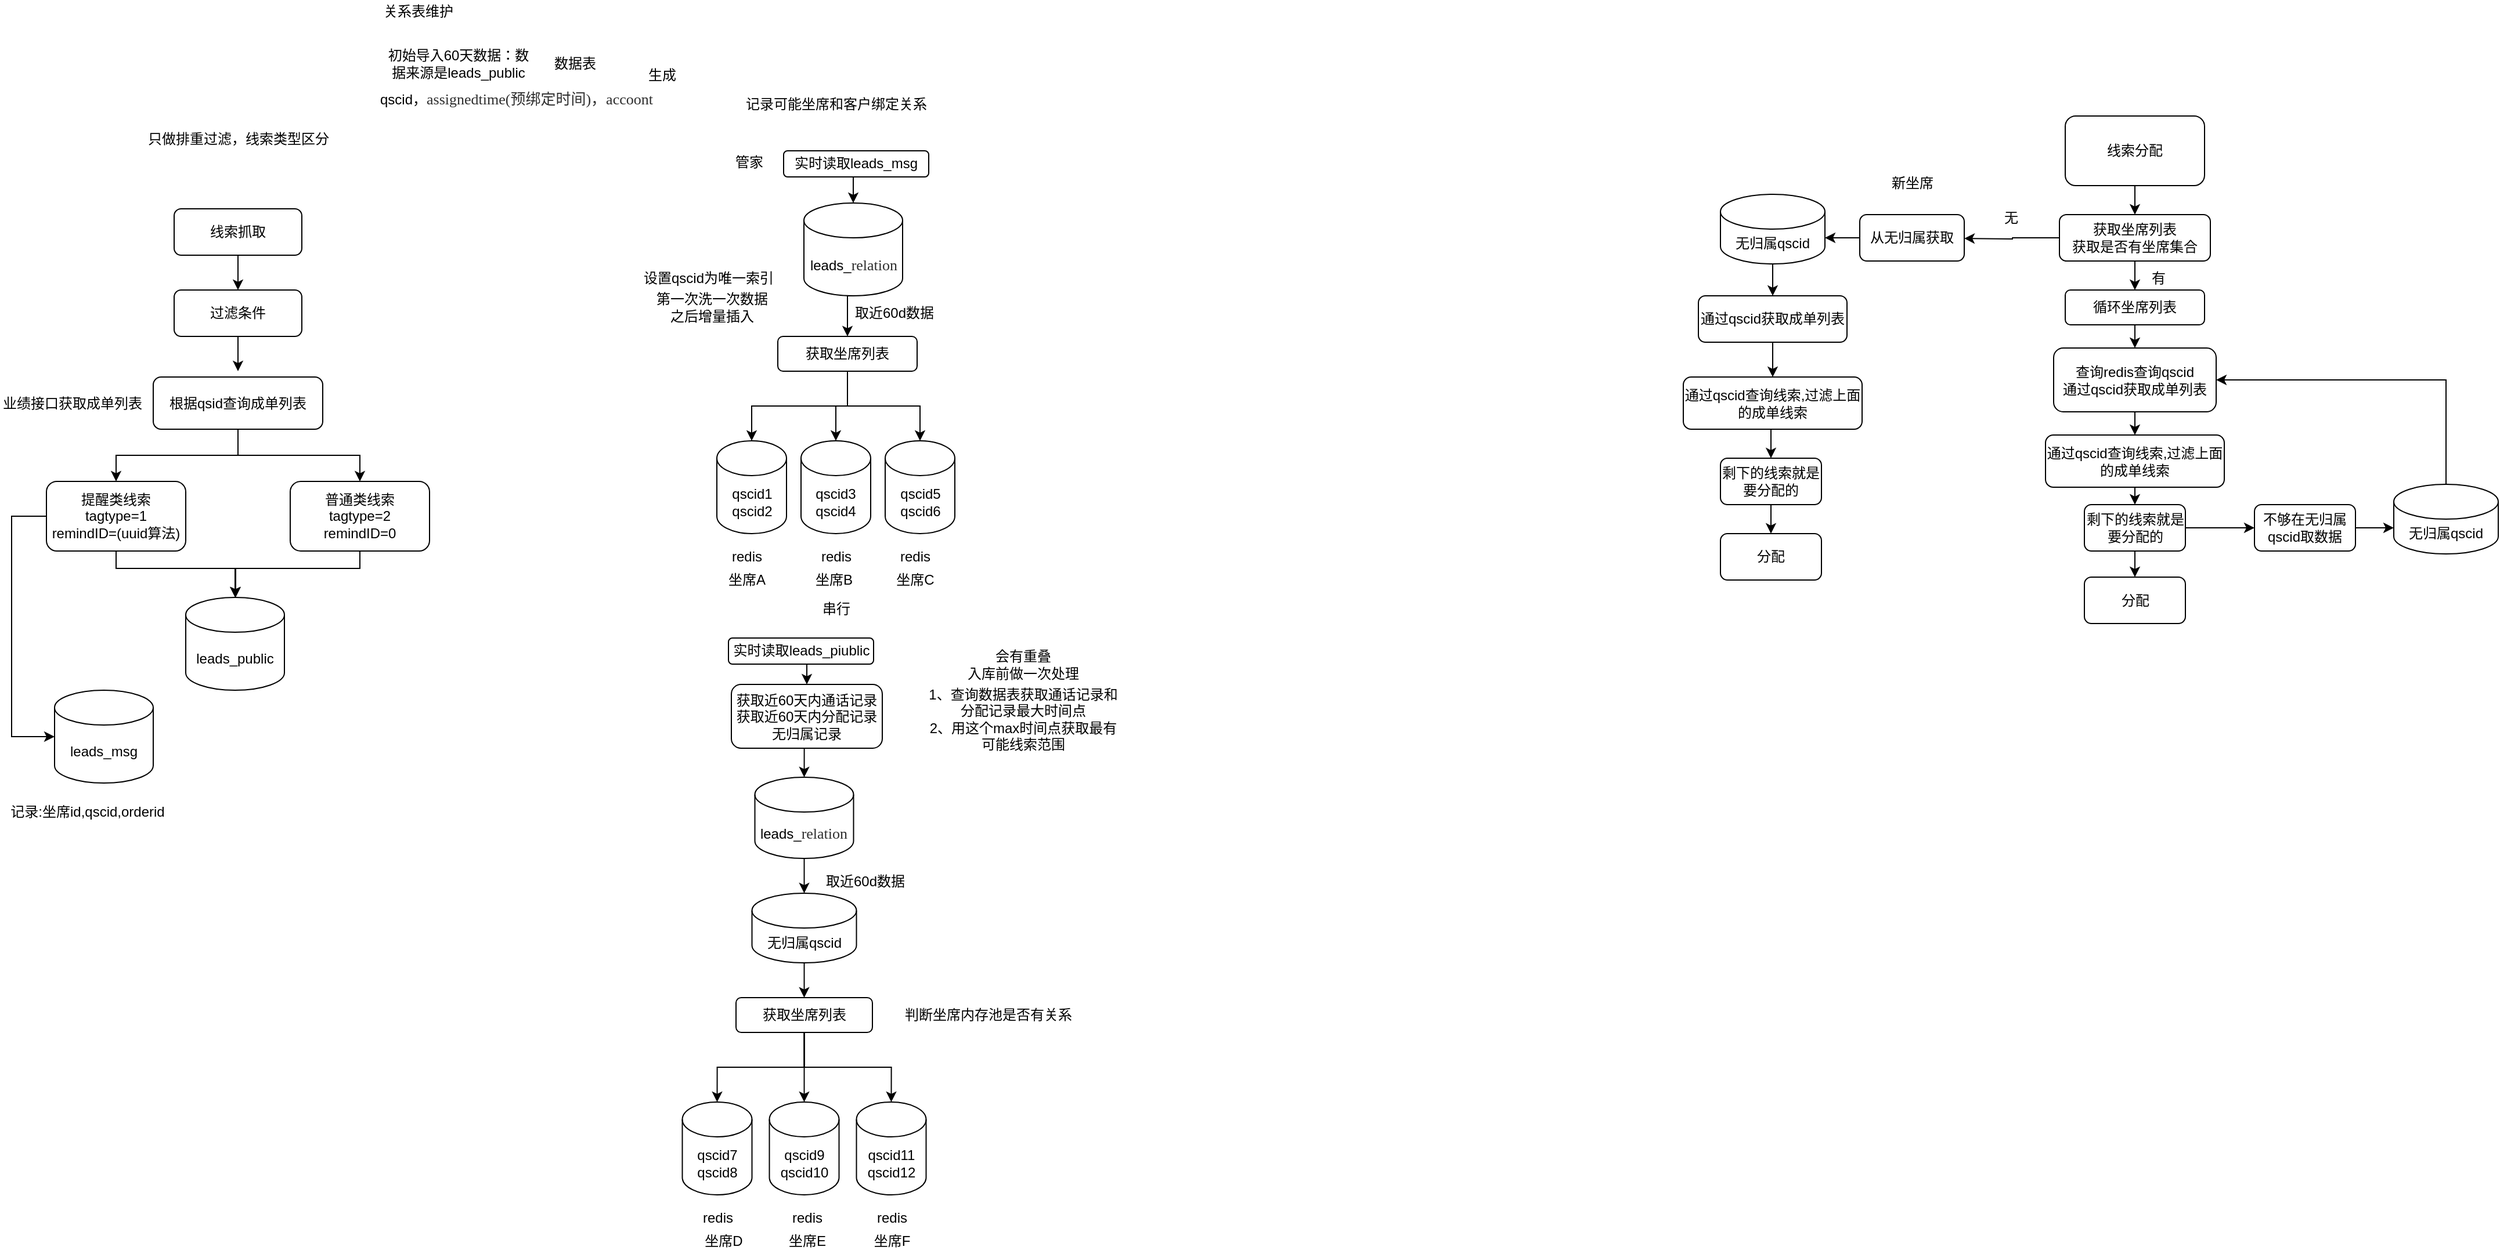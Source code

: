 <mxfile version="14.1.8" type="github">
  <diagram id="mOKPnjC2bgA8M7GKpCo7" name="Page-1">
    <mxGraphModel dx="8626" dy="564" grid="1" gridSize="10" guides="1" tooltips="1" connect="1" arrows="1" fold="1" page="1" pageScale="1" pageWidth="1920" pageHeight="1200" math="0" shadow="0">
      <root>
        <mxCell id="0" />
        <mxCell id="1" parent="0" />
        <mxCell id="A6d9JLvdJddHrv5XPmhk-3" style="edgeStyle=orthogonalEdgeStyle;rounded=0;orthogonalLoop=1;jettySize=auto;html=1;exitX=0.5;exitY=1;exitDx=0;exitDy=0;" edge="1" parent="1" source="A6d9JLvdJddHrv5XPmhk-1" target="A6d9JLvdJddHrv5XPmhk-2">
          <mxGeometry relative="1" as="geometry" />
        </mxCell>
        <mxCell id="A6d9JLvdJddHrv5XPmhk-1" value="线索抓取" style="rounded=1;whiteSpace=wrap;html=1;" vertex="1" parent="1">
          <mxGeometry x="-5830" y="180" width="110" height="40" as="geometry" />
        </mxCell>
        <mxCell id="A6d9JLvdJddHrv5XPmhk-5" style="edgeStyle=orthogonalEdgeStyle;rounded=0;orthogonalLoop=1;jettySize=auto;html=1;exitX=0.5;exitY=1;exitDx=0;exitDy=0;entryX=0.5;entryY=0;entryDx=0;entryDy=0;" edge="1" parent="1" source="A6d9JLvdJddHrv5XPmhk-2">
          <mxGeometry relative="1" as="geometry">
            <mxPoint x="-5775" y="320" as="targetPoint" />
          </mxGeometry>
        </mxCell>
        <mxCell id="A6d9JLvdJddHrv5XPmhk-2" value="过滤条件" style="rounded=1;whiteSpace=wrap;html=1;" vertex="1" parent="1">
          <mxGeometry x="-5830" y="250" width="110" height="40" as="geometry" />
        </mxCell>
        <mxCell id="A6d9JLvdJddHrv5XPmhk-7" value="qscid，&lt;span style=&quot;color: rgb(46 , 46 , 46) ; font-family: &amp;#34;hei&amp;#34; ; font-size: 13px&quot;&gt;assignedtime(预绑定时间)，accoont&lt;/span&gt;" style="text;html=1;strokeColor=none;fillColor=none;align=center;verticalAlign=middle;whiteSpace=wrap;rounded=0;" vertex="1" parent="1">
          <mxGeometry x="-5660" y="80" width="250" height="10" as="geometry" />
        </mxCell>
        <mxCell id="A6d9JLvdJddHrv5XPmhk-10" value="初始导入60天数据：数据来源是leads_public" style="text;html=1;strokeColor=none;fillColor=none;align=center;verticalAlign=middle;whiteSpace=wrap;rounded=0;" vertex="1" parent="1">
          <mxGeometry x="-5650" y="50" width="130" height="10" as="geometry" />
        </mxCell>
        <mxCell id="A6d9JLvdJddHrv5XPmhk-28" value="leads_public" style="shape=cylinder3;whiteSpace=wrap;html=1;boundedLbl=1;backgroundOutline=1;size=15;" vertex="1" parent="1">
          <mxGeometry x="-5820" y="515" width="85" height="80" as="geometry" />
        </mxCell>
        <mxCell id="A6d9JLvdJddHrv5XPmhk-40" value="数据表" style="text;html=1;align=center;verticalAlign=middle;resizable=0;points=[];autosize=1;" vertex="1" parent="1">
          <mxGeometry x="-5510" y="45" width="50" height="20" as="geometry" />
        </mxCell>
        <mxCell id="A6d9JLvdJddHrv5XPmhk-50" style="edgeStyle=orthogonalEdgeStyle;rounded=0;orthogonalLoop=1;jettySize=auto;html=1;exitX=0.5;exitY=1;exitDx=0;exitDy=0;entryX=0.5;entryY=0;entryDx=0;entryDy=0;" edge="1" parent="1" source="A6d9JLvdJddHrv5XPmhk-52" target="A6d9JLvdJddHrv5XPmhk-56">
          <mxGeometry relative="1" as="geometry" />
        </mxCell>
        <mxCell id="A6d9JLvdJddHrv5XPmhk-51" style="edgeStyle=orthogonalEdgeStyle;rounded=0;orthogonalLoop=1;jettySize=auto;html=1;exitX=0.5;exitY=1;exitDx=0;exitDy=0;entryX=0.5;entryY=0;entryDx=0;entryDy=0;" edge="1" parent="1" source="A6d9JLvdJddHrv5XPmhk-52" target="A6d9JLvdJddHrv5XPmhk-58">
          <mxGeometry relative="1" as="geometry" />
        </mxCell>
        <mxCell id="A6d9JLvdJddHrv5XPmhk-52" value="根据qsid查询成单列表" style="rounded=1;whiteSpace=wrap;html=1;" vertex="1" parent="1">
          <mxGeometry x="-5848" y="325" width="146" height="45" as="geometry" />
        </mxCell>
        <mxCell id="A6d9JLvdJddHrv5XPmhk-64" style="edgeStyle=orthogonalEdgeStyle;rounded=0;orthogonalLoop=1;jettySize=auto;html=1;exitX=0.5;exitY=1;exitDx=0;exitDy=0;entryX=0.5;entryY=0;entryDx=0;entryDy=0;entryPerimeter=0;" edge="1" parent="1" source="A6d9JLvdJddHrv5XPmhk-56" target="A6d9JLvdJddHrv5XPmhk-28">
          <mxGeometry relative="1" as="geometry">
            <Array as="points">
              <mxPoint x="-5880" y="490" />
              <mxPoint x="-5777" y="490" />
            </Array>
          </mxGeometry>
        </mxCell>
        <mxCell id="A6d9JLvdJddHrv5XPmhk-70" style="edgeStyle=orthogonalEdgeStyle;rounded=0;orthogonalLoop=1;jettySize=auto;html=1;exitX=0;exitY=0.5;exitDx=0;exitDy=0;entryX=0;entryY=0.5;entryDx=0;entryDy=0;entryPerimeter=0;" edge="1" parent="1" source="A6d9JLvdJddHrv5XPmhk-56" target="A6d9JLvdJddHrv5XPmhk-67">
          <mxGeometry relative="1" as="geometry">
            <Array as="points">
              <mxPoint x="-5970" y="445" />
              <mxPoint x="-5970" y="635" />
            </Array>
          </mxGeometry>
        </mxCell>
        <mxCell id="A6d9JLvdJddHrv5XPmhk-56" value="提醒类线索&lt;br&gt;tagtype=1&lt;br&gt;&lt;span style=&quot;text-align: left&quot;&gt;remindID=(uuid算法)&lt;/span&gt;" style="rounded=1;whiteSpace=wrap;html=1;" vertex="1" parent="1">
          <mxGeometry x="-5940" y="415" width="120" height="60" as="geometry" />
        </mxCell>
        <mxCell id="A6d9JLvdJddHrv5XPmhk-63" style="edgeStyle=orthogonalEdgeStyle;rounded=0;orthogonalLoop=1;jettySize=auto;html=1;exitX=0.5;exitY=1;exitDx=0;exitDy=0;" edge="1" parent="1" source="A6d9JLvdJddHrv5XPmhk-58" target="A6d9JLvdJddHrv5XPmhk-28">
          <mxGeometry relative="1" as="geometry">
            <Array as="points">
              <mxPoint x="-5670" y="490" />
              <mxPoint x="-5777" y="490" />
            </Array>
          </mxGeometry>
        </mxCell>
        <mxCell id="A6d9JLvdJddHrv5XPmhk-58" value="普通类线索&lt;br&gt;tagtype=2&lt;br&gt;&lt;span style=&quot;text-align: left&quot;&gt;remindID=0&lt;/span&gt;" style="rounded=1;whiteSpace=wrap;html=1;" vertex="1" parent="1">
          <mxGeometry x="-5730" y="415" width="120" height="60" as="geometry" />
        </mxCell>
        <mxCell id="A6d9JLvdJddHrv5XPmhk-62" value="业绩接口获取成单列表" style="text;html=1;strokeColor=none;fillColor=none;align=center;verticalAlign=middle;whiteSpace=wrap;rounded=0;" vertex="1" parent="1">
          <mxGeometry x="-5980" y="337.5" width="125" height="20" as="geometry" />
        </mxCell>
        <mxCell id="A6d9JLvdJddHrv5XPmhk-67" value="leads_msg" style="shape=cylinder3;whiteSpace=wrap;html=1;boundedLbl=1;backgroundOutline=1;size=15;" vertex="1" parent="1">
          <mxGeometry x="-5933" y="595" width="85" height="80" as="geometry" />
        </mxCell>
        <mxCell id="A6d9JLvdJddHrv5XPmhk-76" value="生成" style="text;html=1;align=center;verticalAlign=middle;resizable=0;points=[];autosize=1;" vertex="1" parent="1">
          <mxGeometry x="-5430" y="55" width="40" height="20" as="geometry" />
        </mxCell>
        <mxCell id="A6d9JLvdJddHrv5XPmhk-138" value="只做排重过滤，线索类型区分" style="text;html=1;align=center;verticalAlign=middle;resizable=0;points=[];autosize=1;" vertex="1" parent="1">
          <mxGeometry x="-5860" y="110" width="170" height="20" as="geometry" />
        </mxCell>
        <mxCell id="A6d9JLvdJddHrv5XPmhk-139" value="关系表维护" style="text;html=1;align=center;verticalAlign=middle;resizable=0;points=[];autosize=1;" vertex="1" parent="1">
          <mxGeometry x="-5660" width="80" height="20" as="geometry" />
        </mxCell>
        <mxCell id="A6d9JLvdJddHrv5XPmhk-151" style="edgeStyle=orthogonalEdgeStyle;rounded=0;orthogonalLoop=1;jettySize=auto;html=1;exitX=0.5;exitY=1;exitDx=0;exitDy=0;entryX=0.5;entryY=0;entryDx=0;entryDy=0;entryPerimeter=0;" edge="1" parent="1" source="A6d9JLvdJddHrv5XPmhk-140" target="A6d9JLvdJddHrv5XPmhk-150">
          <mxGeometry relative="1" as="geometry" />
        </mxCell>
        <mxCell id="A6d9JLvdJddHrv5XPmhk-140" value="实时读取&lt;span&gt;leads_msg&lt;/span&gt;" style="rounded=1;whiteSpace=wrap;html=1;" vertex="1" parent="1">
          <mxGeometry x="-5305" y="130" width="125" height="22.5" as="geometry" />
        </mxCell>
        <mxCell id="A6d9JLvdJddHrv5XPmhk-141" value="记录可能坐席和客户绑定关系" style="text;html=1;align=center;verticalAlign=middle;resizable=0;points=[];autosize=1;" vertex="1" parent="1">
          <mxGeometry x="-5345" y="80" width="170" height="20" as="geometry" />
        </mxCell>
        <mxCell id="A6d9JLvdJddHrv5XPmhk-157" style="edgeStyle=orthogonalEdgeStyle;rounded=0;orthogonalLoop=1;jettySize=auto;html=1;exitX=0.5;exitY=1;exitDx=0;exitDy=0;entryX=0.5;entryY=0;entryDx=0;entryDy=0;" edge="1" parent="1" source="A6d9JLvdJddHrv5XPmhk-146" target="A6d9JLvdJddHrv5XPmhk-154">
          <mxGeometry relative="1" as="geometry" />
        </mxCell>
        <mxCell id="A6d9JLvdJddHrv5XPmhk-146" value="实时读取&lt;span&gt;leads_piublic&lt;/span&gt;" style="rounded=1;whiteSpace=wrap;html=1;" vertex="1" parent="1">
          <mxGeometry x="-5352.5" y="550" width="125" height="22.5" as="geometry" />
        </mxCell>
        <mxCell id="A6d9JLvdJddHrv5XPmhk-147" value="管家" style="text;html=1;align=center;verticalAlign=middle;resizable=0;points=[];autosize=1;" vertex="1" parent="1">
          <mxGeometry x="-5355" y="130" width="40" height="20" as="geometry" />
        </mxCell>
        <mxCell id="A6d9JLvdJddHrv5XPmhk-148" value="记录:坐席id,qscid,orderid" style="text;html=1;align=center;verticalAlign=middle;resizable=0;points=[];autosize=1;" vertex="1" parent="1">
          <mxGeometry x="-5980" y="690" width="150" height="20" as="geometry" />
        </mxCell>
        <mxCell id="A6d9JLvdJddHrv5XPmhk-165" style="edgeStyle=orthogonalEdgeStyle;rounded=0;orthogonalLoop=1;jettySize=auto;html=1;exitX=0.5;exitY=1;exitDx=0;exitDy=0;exitPerimeter=0;entryX=0.5;entryY=0;entryDx=0;entryDy=0;" edge="1" parent="1" source="A6d9JLvdJddHrv5XPmhk-150" target="A6d9JLvdJddHrv5XPmhk-164">
          <mxGeometry relative="1" as="geometry" />
        </mxCell>
        <mxCell id="A6d9JLvdJddHrv5XPmhk-150" value="leads_&lt;span style=&quot;color: rgb(46 , 46 , 46) ; font-family: &amp;#34;hei&amp;#34; ; font-size: 13px&quot;&gt;relation&lt;/span&gt;" style="shape=cylinder3;whiteSpace=wrap;html=1;boundedLbl=1;backgroundOutline=1;size=15;" vertex="1" parent="1">
          <mxGeometry x="-5287.5" y="175" width="85" height="80" as="geometry" />
        </mxCell>
        <mxCell id="A6d9JLvdJddHrv5XPmhk-152" value="设置&lt;span&gt;qscid为唯一索引&lt;br&gt;&lt;/span&gt;" style="text;html=1;align=center;verticalAlign=middle;resizable=0;points=[];autosize=1;" vertex="1" parent="1">
          <mxGeometry x="-5435" y="230" width="130" height="20" as="geometry" />
        </mxCell>
        <mxCell id="A6d9JLvdJddHrv5XPmhk-159" style="edgeStyle=orthogonalEdgeStyle;rounded=0;orthogonalLoop=1;jettySize=auto;html=1;exitX=0.5;exitY=1;exitDx=0;exitDy=0;entryX=0.5;entryY=0;entryDx=0;entryDy=0;entryPerimeter=0;" edge="1" parent="1" source="A6d9JLvdJddHrv5XPmhk-154" target="A6d9JLvdJddHrv5XPmhk-158">
          <mxGeometry relative="1" as="geometry" />
        </mxCell>
        <mxCell id="A6d9JLvdJddHrv5XPmhk-154" value="获取近60天内通话记录&lt;br&gt;获取近60天内分配记录&lt;br&gt;无归属记录" style="rounded=1;whiteSpace=wrap;html=1;" vertex="1" parent="1">
          <mxGeometry x="-5350" y="590" width="130" height="55" as="geometry" />
        </mxCell>
        <mxCell id="A6d9JLvdJddHrv5XPmhk-232" style="edgeStyle=orthogonalEdgeStyle;rounded=0;orthogonalLoop=1;jettySize=auto;html=1;exitX=0.5;exitY=1;exitDx=0;exitDy=0;exitPerimeter=0;entryX=0.5;entryY=0;entryDx=0;entryDy=0;entryPerimeter=0;" edge="1" parent="1" source="A6d9JLvdJddHrv5XPmhk-158" target="A6d9JLvdJddHrv5XPmhk-231">
          <mxGeometry relative="1" as="geometry" />
        </mxCell>
        <mxCell id="A6d9JLvdJddHrv5XPmhk-158" value="leads_&lt;span style=&quot;color: rgb(46 , 46 , 46) ; font-family: &amp;#34;hei&amp;#34; ; font-size: 13px&quot;&gt;relation&lt;/span&gt;" style="shape=cylinder3;whiteSpace=wrap;html=1;boundedLbl=1;backgroundOutline=1;size=15;" vertex="1" parent="1">
          <mxGeometry x="-5329.75" y="670" width="85" height="70" as="geometry" />
        </mxCell>
        <mxCell id="A6d9JLvdJddHrv5XPmhk-160" value="第一次洗一次数据&lt;br&gt;之后增量插入" style="text;html=1;align=center;verticalAlign=middle;resizable=0;points=[];autosize=1;" vertex="1" parent="1">
          <mxGeometry x="-5422.5" y="250" width="110" height="30" as="geometry" />
        </mxCell>
        <mxCell id="A6d9JLvdJddHrv5XPmhk-198" style="edgeStyle=orthogonalEdgeStyle;rounded=0;orthogonalLoop=1;jettySize=auto;html=1;exitX=0.5;exitY=1;exitDx=0;exitDy=0;entryX=0.5;entryY=0;entryDx=0;entryDy=0;" edge="1" parent="1" source="A6d9JLvdJddHrv5XPmhk-161" target="A6d9JLvdJddHrv5XPmhk-162">
          <mxGeometry relative="1" as="geometry" />
        </mxCell>
        <mxCell id="A6d9JLvdJddHrv5XPmhk-161" value="线索分配" style="rounded=1;whiteSpace=wrap;html=1;" vertex="1" parent="1">
          <mxGeometry x="-4201" y="100" width="120" height="60" as="geometry" />
        </mxCell>
        <mxCell id="A6d9JLvdJddHrv5XPmhk-206" style="edgeStyle=orthogonalEdgeStyle;rounded=0;orthogonalLoop=1;jettySize=auto;html=1;exitX=0.5;exitY=1;exitDx=0;exitDy=0;entryX=0.5;entryY=0;entryDx=0;entryDy=0;" edge="1" parent="1" source="A6d9JLvdJddHrv5XPmhk-162" target="A6d9JLvdJddHrv5XPmhk-204">
          <mxGeometry relative="1" as="geometry" />
        </mxCell>
        <mxCell id="A6d9JLvdJddHrv5XPmhk-256" style="edgeStyle=orthogonalEdgeStyle;rounded=0;orthogonalLoop=1;jettySize=auto;html=1;exitX=0;exitY=0.5;exitDx=0;exitDy=0;" edge="1" parent="1" source="A6d9JLvdJddHrv5XPmhk-162">
          <mxGeometry relative="1" as="geometry">
            <mxPoint x="-4288" y="205.5" as="targetPoint" />
          </mxGeometry>
        </mxCell>
        <mxCell id="A6d9JLvdJddHrv5XPmhk-162" value="获取坐席列表&lt;br&gt;获取是否有坐席集合" style="rounded=1;whiteSpace=wrap;html=1;" vertex="1" parent="1">
          <mxGeometry x="-4206" y="185" width="130" height="40" as="geometry" />
        </mxCell>
        <mxCell id="A6d9JLvdJddHrv5XPmhk-163" value="qscid1&lt;br&gt;qscid2" style="shape=cylinder3;whiteSpace=wrap;html=1;boundedLbl=1;backgroundOutline=1;size=15;" vertex="1" parent="1">
          <mxGeometry x="-5362.5" y="380" width="60" height="80" as="geometry" />
        </mxCell>
        <mxCell id="A6d9JLvdJddHrv5XPmhk-166" style="edgeStyle=orthogonalEdgeStyle;rounded=0;orthogonalLoop=1;jettySize=auto;html=1;exitX=0.5;exitY=1;exitDx=0;exitDy=0;entryX=0.5;entryY=0;entryDx=0;entryDy=0;entryPerimeter=0;" edge="1" parent="1" source="A6d9JLvdJddHrv5XPmhk-164" target="A6d9JLvdJddHrv5XPmhk-163">
          <mxGeometry relative="1" as="geometry" />
        </mxCell>
        <mxCell id="A6d9JLvdJddHrv5XPmhk-180" style="edgeStyle=orthogonalEdgeStyle;rounded=0;orthogonalLoop=1;jettySize=auto;html=1;exitX=0.5;exitY=1;exitDx=0;exitDy=0;entryX=0.5;entryY=0;entryDx=0;entryDy=0;entryPerimeter=0;" edge="1" parent="1" source="A6d9JLvdJddHrv5XPmhk-164" target="A6d9JLvdJddHrv5XPmhk-179">
          <mxGeometry relative="1" as="geometry" />
        </mxCell>
        <mxCell id="A6d9JLvdJddHrv5XPmhk-181" style="edgeStyle=orthogonalEdgeStyle;rounded=0;orthogonalLoop=1;jettySize=auto;html=1;exitX=0.5;exitY=1;exitDx=0;exitDy=0;entryX=0.5;entryY=0;entryDx=0;entryDy=0;entryPerimeter=0;" edge="1" parent="1" source="A6d9JLvdJddHrv5XPmhk-164" target="A6d9JLvdJddHrv5XPmhk-178">
          <mxGeometry relative="1" as="geometry" />
        </mxCell>
        <mxCell id="A6d9JLvdJddHrv5XPmhk-164" value="获取坐席列表" style="rounded=1;whiteSpace=wrap;html=1;" vertex="1" parent="1">
          <mxGeometry x="-5310" y="290" width="120" height="30" as="geometry" />
        </mxCell>
        <mxCell id="A6d9JLvdJddHrv5XPmhk-171" style="edgeStyle=orthogonalEdgeStyle;rounded=0;orthogonalLoop=1;jettySize=auto;html=1;exitX=0.5;exitY=1;exitDx=0;exitDy=0;entryX=0.5;entryY=0;entryDx=0;entryDy=0;entryPerimeter=0;" edge="1" parent="1" source="A6d9JLvdJddHrv5XPmhk-167" target="A6d9JLvdJddHrv5XPmhk-170">
          <mxGeometry relative="1" as="geometry" />
        </mxCell>
        <mxCell id="A6d9JLvdJddHrv5XPmhk-175" style="edgeStyle=orthogonalEdgeStyle;rounded=0;orthogonalLoop=1;jettySize=auto;html=1;exitX=0.5;exitY=1;exitDx=0;exitDy=0;entryX=0.5;entryY=0;entryDx=0;entryDy=0;entryPerimeter=0;" edge="1" parent="1" source="A6d9JLvdJddHrv5XPmhk-167" target="A6d9JLvdJddHrv5XPmhk-172">
          <mxGeometry relative="1" as="geometry" />
        </mxCell>
        <mxCell id="A6d9JLvdJddHrv5XPmhk-176" style="edgeStyle=orthogonalEdgeStyle;rounded=0;orthogonalLoop=1;jettySize=auto;html=1;exitX=0.5;exitY=1;exitDx=0;exitDy=0;entryX=0.5;entryY=0;entryDx=0;entryDy=0;entryPerimeter=0;" edge="1" parent="1" source="A6d9JLvdJddHrv5XPmhk-167" target="A6d9JLvdJddHrv5XPmhk-174">
          <mxGeometry relative="1" as="geometry" />
        </mxCell>
        <mxCell id="A6d9JLvdJddHrv5XPmhk-167" value="获取坐席列表" style="rounded=1;whiteSpace=wrap;html=1;" vertex="1" parent="1">
          <mxGeometry x="-5346" y="860" width="117.5" height="30" as="geometry" />
        </mxCell>
        <mxCell id="A6d9JLvdJddHrv5XPmhk-170" value="&lt;span&gt;qscid7&lt;/span&gt;&lt;br&gt;&lt;span&gt;qscid8&lt;/span&gt;" style="shape=cylinder3;whiteSpace=wrap;html=1;boundedLbl=1;backgroundOutline=1;size=15;" vertex="1" parent="1">
          <mxGeometry x="-5392.25" y="950" width="60" height="80" as="geometry" />
        </mxCell>
        <mxCell id="A6d9JLvdJddHrv5XPmhk-172" value="&lt;span&gt;qscid9&lt;/span&gt;&lt;br&gt;&lt;span&gt;qscid10&lt;/span&gt;" style="shape=cylinder3;whiteSpace=wrap;html=1;boundedLbl=1;backgroundOutline=1;size=15;" vertex="1" parent="1">
          <mxGeometry x="-5317.25" y="950" width="60" height="80" as="geometry" />
        </mxCell>
        <mxCell id="A6d9JLvdJddHrv5XPmhk-174" value="&lt;span&gt;qscid11&lt;/span&gt;&lt;br&gt;&lt;span&gt;qscid12&lt;/span&gt;" style="shape=cylinder3;whiteSpace=wrap;html=1;boundedLbl=1;backgroundOutline=1;size=15;" vertex="1" parent="1">
          <mxGeometry x="-5242.25" y="950" width="60" height="80" as="geometry" />
        </mxCell>
        <mxCell id="A6d9JLvdJddHrv5XPmhk-178" value="&lt;span&gt;qscid5&lt;/span&gt;&lt;br&gt;&lt;span&gt;qscid6&lt;/span&gt;" style="shape=cylinder3;whiteSpace=wrap;html=1;boundedLbl=1;backgroundOutline=1;size=15;" vertex="1" parent="1">
          <mxGeometry x="-5217.5" y="380" width="60" height="80" as="geometry" />
        </mxCell>
        <mxCell id="A6d9JLvdJddHrv5XPmhk-179" value="&lt;span&gt;qscid3&lt;/span&gt;&lt;br&gt;&lt;span&gt;qscid4&lt;/span&gt;" style="shape=cylinder3;whiteSpace=wrap;html=1;boundedLbl=1;backgroundOutline=1;size=15;" vertex="1" parent="1">
          <mxGeometry x="-5290" y="380" width="60" height="80" as="geometry" />
        </mxCell>
        <mxCell id="A6d9JLvdJddHrv5XPmhk-182" value="redis" style="text;html=1;align=center;verticalAlign=middle;resizable=0;points=[];autosize=1;" vertex="1" parent="1">
          <mxGeometry x="-5357.5" y="470" width="40" height="20" as="geometry" />
        </mxCell>
        <mxCell id="A6d9JLvdJddHrv5XPmhk-183" value="redis" style="text;html=1;align=center;verticalAlign=middle;resizable=0;points=[];autosize=1;" vertex="1" parent="1">
          <mxGeometry x="-5280" y="470" width="40" height="20" as="geometry" />
        </mxCell>
        <mxCell id="A6d9JLvdJddHrv5XPmhk-184" value="redis" style="text;html=1;align=center;verticalAlign=middle;resizable=0;points=[];autosize=1;" vertex="1" parent="1">
          <mxGeometry x="-5212.5" y="470" width="40" height="20" as="geometry" />
        </mxCell>
        <mxCell id="A6d9JLvdJddHrv5XPmhk-186" value="redis" style="text;html=1;align=center;verticalAlign=middle;resizable=0;points=[];autosize=1;" vertex="1" parent="1">
          <mxGeometry x="-5382.25" y="1040" width="40" height="20" as="geometry" />
        </mxCell>
        <mxCell id="A6d9JLvdJddHrv5XPmhk-187" value="redis" style="text;html=1;align=center;verticalAlign=middle;resizable=0;points=[];autosize=1;" vertex="1" parent="1">
          <mxGeometry x="-5304.75" y="1040" width="40" height="20" as="geometry" />
        </mxCell>
        <mxCell id="A6d9JLvdJddHrv5XPmhk-188" value="redis" style="text;html=1;align=center;verticalAlign=middle;resizable=0;points=[];autosize=1;" vertex="1" parent="1">
          <mxGeometry x="-5232.25" y="1040" width="40" height="20" as="geometry" />
        </mxCell>
        <mxCell id="A6d9JLvdJddHrv5XPmhk-189" value="坐席A" style="text;html=1;align=center;verticalAlign=middle;resizable=0;points=[];autosize=1;" vertex="1" parent="1">
          <mxGeometry x="-5362.5" y="490" width="50" height="20" as="geometry" />
        </mxCell>
        <mxCell id="A6d9JLvdJddHrv5XPmhk-190" value="坐席B" style="text;html=1;align=center;verticalAlign=middle;resizable=0;points=[];autosize=1;" vertex="1" parent="1">
          <mxGeometry x="-5287.5" y="490" width="50" height="20" as="geometry" />
        </mxCell>
        <mxCell id="A6d9JLvdJddHrv5XPmhk-191" value="坐席C" style="text;html=1;align=center;verticalAlign=middle;resizable=0;points=[];autosize=1;" vertex="1" parent="1">
          <mxGeometry x="-5217.5" y="490" width="50" height="20" as="geometry" />
        </mxCell>
        <mxCell id="A6d9JLvdJddHrv5XPmhk-192" value="坐席D" style="text;html=1;align=center;verticalAlign=middle;resizable=0;points=[];autosize=1;" vertex="1" parent="1">
          <mxGeometry x="-5382.25" y="1060" width="50" height="20" as="geometry" />
        </mxCell>
        <mxCell id="A6d9JLvdJddHrv5XPmhk-193" value="坐席E" style="text;html=1;align=center;verticalAlign=middle;resizable=0;points=[];autosize=1;" vertex="1" parent="1">
          <mxGeometry x="-5309.75" y="1060" width="50" height="20" as="geometry" />
        </mxCell>
        <mxCell id="A6d9JLvdJddHrv5XPmhk-194" value="坐席F" style="text;html=1;align=center;verticalAlign=middle;resizable=0;points=[];autosize=1;" vertex="1" parent="1">
          <mxGeometry x="-5237.25" y="1060" width="50" height="20" as="geometry" />
        </mxCell>
        <mxCell id="A6d9JLvdJddHrv5XPmhk-195" value="判断坐席内存池是否有关系" style="text;html=1;align=center;verticalAlign=middle;resizable=0;points=[];autosize=1;" vertex="1" parent="1">
          <mxGeometry x="-5209.5" y="865" width="160" height="20" as="geometry" />
        </mxCell>
        <mxCell id="A6d9JLvdJddHrv5XPmhk-196" value="取近60d数据" style="text;html=1;align=center;verticalAlign=middle;resizable=0;points=[];autosize=1;" vertex="1" parent="1">
          <mxGeometry x="-5275" y="750" width="80" height="20" as="geometry" />
        </mxCell>
        <mxCell id="A6d9JLvdJddHrv5XPmhk-197" value="取近60d数据" style="text;html=1;align=center;verticalAlign=middle;resizable=0;points=[];autosize=1;" vertex="1" parent="1">
          <mxGeometry x="-5250" y="260" width="80" height="20" as="geometry" />
        </mxCell>
        <mxCell id="A6d9JLvdJddHrv5XPmhk-226" style="edgeStyle=orthogonalEdgeStyle;rounded=0;orthogonalLoop=1;jettySize=auto;html=1;exitX=0.5;exitY=1;exitDx=0;exitDy=0;entryX=0.5;entryY=0;entryDx=0;entryDy=0;" edge="1" parent="1" source="A6d9JLvdJddHrv5XPmhk-204" target="A6d9JLvdJddHrv5XPmhk-224">
          <mxGeometry relative="1" as="geometry" />
        </mxCell>
        <mxCell id="A6d9JLvdJddHrv5XPmhk-204" value="循环坐席列表" style="rounded=1;whiteSpace=wrap;html=1;" vertex="1" parent="1">
          <mxGeometry x="-4201" y="250" width="120" height="30" as="geometry" />
        </mxCell>
        <mxCell id="A6d9JLvdJddHrv5XPmhk-207" value="有" style="text;html=1;align=center;verticalAlign=middle;resizable=0;points=[];autosize=1;" vertex="1" parent="1">
          <mxGeometry x="-4136" y="230" width="30" height="20" as="geometry" />
        </mxCell>
        <mxCell id="A6d9JLvdJddHrv5XPmhk-218" value="会有重叠&lt;br&gt;入库前做一次处理" style="text;html=1;align=center;verticalAlign=middle;resizable=0;points=[];autosize=1;" vertex="1" parent="1">
          <mxGeometry x="-5154.5" y="557.5" width="110" height="30" as="geometry" />
        </mxCell>
        <mxCell id="A6d9JLvdJddHrv5XPmhk-220" value="1、查询数据表获取通话记录和&lt;br&gt;分配记录最大时间点&lt;br&gt;2、用这个max时间点获取最有&lt;br&gt;可能线索范围" style="text;html=1;align=center;verticalAlign=middle;resizable=0;points=[];autosize=1;" vertex="1" parent="1">
          <mxGeometry x="-5189.5" y="590" width="180" height="60" as="geometry" />
        </mxCell>
        <mxCell id="A6d9JLvdJddHrv5XPmhk-228" style="edgeStyle=orthogonalEdgeStyle;rounded=0;orthogonalLoop=1;jettySize=auto;html=1;exitX=0.5;exitY=1;exitDx=0;exitDy=0;entryX=0.5;entryY=0;entryDx=0;entryDy=0;" edge="1" parent="1" source="A6d9JLvdJddHrv5XPmhk-224" target="A6d9JLvdJddHrv5XPmhk-227">
          <mxGeometry relative="1" as="geometry" />
        </mxCell>
        <mxCell id="A6d9JLvdJddHrv5XPmhk-224" value="查询redis查询qscid&lt;br&gt;通过qscid获取成单列表" style="rounded=1;whiteSpace=wrap;html=1;" vertex="1" parent="1">
          <mxGeometry x="-4211" y="300" width="140" height="55" as="geometry" />
        </mxCell>
        <mxCell id="A6d9JLvdJddHrv5XPmhk-230" style="edgeStyle=orthogonalEdgeStyle;rounded=0;orthogonalLoop=1;jettySize=auto;html=1;exitX=0.5;exitY=1;exitDx=0;exitDy=0;entryX=0.5;entryY=0;entryDx=0;entryDy=0;" edge="1" parent="1" source="A6d9JLvdJddHrv5XPmhk-227" target="A6d9JLvdJddHrv5XPmhk-229">
          <mxGeometry relative="1" as="geometry" />
        </mxCell>
        <mxCell id="A6d9JLvdJddHrv5XPmhk-227" value="&lt;span&gt;通过qscid查询线索,过滤上面的成单线索&lt;/span&gt;" style="rounded=1;whiteSpace=wrap;html=1;" vertex="1" parent="1">
          <mxGeometry x="-4218" y="375" width="154" height="45" as="geometry" />
        </mxCell>
        <mxCell id="A6d9JLvdJddHrv5XPmhk-235" style="edgeStyle=orthogonalEdgeStyle;rounded=0;orthogonalLoop=1;jettySize=auto;html=1;exitX=0.5;exitY=1;exitDx=0;exitDy=0;" edge="1" parent="1" source="A6d9JLvdJddHrv5XPmhk-229">
          <mxGeometry relative="1" as="geometry">
            <mxPoint x="-4141" y="497.5" as="targetPoint" />
          </mxGeometry>
        </mxCell>
        <mxCell id="A6d9JLvdJddHrv5XPmhk-253" style="edgeStyle=orthogonalEdgeStyle;rounded=0;orthogonalLoop=1;jettySize=auto;html=1;exitX=1;exitY=0.5;exitDx=0;exitDy=0;entryX=0;entryY=0.5;entryDx=0;entryDy=0;" edge="1" parent="1" source="A6d9JLvdJddHrv5XPmhk-229" target="A6d9JLvdJddHrv5XPmhk-252">
          <mxGeometry relative="1" as="geometry" />
        </mxCell>
        <mxCell id="A6d9JLvdJddHrv5XPmhk-229" value="剩下的线索就是要分配的" style="rounded=1;whiteSpace=wrap;html=1;" vertex="1" parent="1">
          <mxGeometry x="-4184.5" y="435" width="87" height="40" as="geometry" />
        </mxCell>
        <mxCell id="A6d9JLvdJddHrv5XPmhk-233" style="edgeStyle=orthogonalEdgeStyle;rounded=0;orthogonalLoop=1;jettySize=auto;html=1;exitX=0.5;exitY=1;exitDx=0;exitDy=0;exitPerimeter=0;entryX=0.5;entryY=0;entryDx=0;entryDy=0;" edge="1" parent="1" source="A6d9JLvdJddHrv5XPmhk-231" target="A6d9JLvdJddHrv5XPmhk-167">
          <mxGeometry relative="1" as="geometry" />
        </mxCell>
        <mxCell id="A6d9JLvdJddHrv5XPmhk-231" value="无归属qscid" style="shape=cylinder3;whiteSpace=wrap;html=1;boundedLbl=1;backgroundOutline=1;size=15;" vertex="1" parent="1">
          <mxGeometry x="-5332.25" y="770" width="90" height="60" as="geometry" />
        </mxCell>
        <mxCell id="A6d9JLvdJddHrv5XPmhk-261" style="edgeStyle=orthogonalEdgeStyle;rounded=0;orthogonalLoop=1;jettySize=auto;html=1;exitX=0.5;exitY=0;exitDx=0;exitDy=0;exitPerimeter=0;entryX=1;entryY=0.5;entryDx=0;entryDy=0;" edge="1" parent="1" source="A6d9JLvdJddHrv5XPmhk-251" target="A6d9JLvdJddHrv5XPmhk-224">
          <mxGeometry relative="1" as="geometry" />
        </mxCell>
        <mxCell id="A6d9JLvdJddHrv5XPmhk-251" value="无归属qscid" style="shape=cylinder3;whiteSpace=wrap;html=1;boundedLbl=1;backgroundOutline=1;size=15;" vertex="1" parent="1">
          <mxGeometry x="-3918" y="417.5" width="90" height="60" as="geometry" />
        </mxCell>
        <mxCell id="A6d9JLvdJddHrv5XPmhk-254" style="edgeStyle=orthogonalEdgeStyle;rounded=0;orthogonalLoop=1;jettySize=auto;html=1;exitX=1;exitY=0.5;exitDx=0;exitDy=0;entryX=0;entryY=0;entryDx=0;entryDy=37.5;entryPerimeter=0;" edge="1" parent="1" source="A6d9JLvdJddHrv5XPmhk-252" target="A6d9JLvdJddHrv5XPmhk-251">
          <mxGeometry relative="1" as="geometry" />
        </mxCell>
        <mxCell id="A6d9JLvdJddHrv5XPmhk-252" value="不够在无归属qscid取数据" style="rounded=1;whiteSpace=wrap;html=1;" vertex="1" parent="1">
          <mxGeometry x="-4038" y="435" width="87" height="40" as="geometry" />
        </mxCell>
        <mxCell id="A6d9JLvdJddHrv5XPmhk-255" value="分配" style="rounded=1;whiteSpace=wrap;html=1;" vertex="1" parent="1">
          <mxGeometry x="-4184.5" y="497.5" width="87" height="40" as="geometry" />
        </mxCell>
        <mxCell id="A6d9JLvdJddHrv5XPmhk-260" style="edgeStyle=orthogonalEdgeStyle;rounded=0;orthogonalLoop=1;jettySize=auto;html=1;exitX=0;exitY=0.5;exitDx=0;exitDy=0;entryX=1;entryY=0;entryDx=0;entryDy=37.5;entryPerimeter=0;" edge="1" parent="1" source="A6d9JLvdJddHrv5XPmhk-257" target="A6d9JLvdJddHrv5XPmhk-259">
          <mxGeometry relative="1" as="geometry" />
        </mxCell>
        <mxCell id="A6d9JLvdJddHrv5XPmhk-257" value="从无归属获取" style="rounded=1;whiteSpace=wrap;html=1;" vertex="1" parent="1">
          <mxGeometry x="-4378" y="185" width="90" height="40" as="geometry" />
        </mxCell>
        <mxCell id="A6d9JLvdJddHrv5XPmhk-258" value="无" style="text;html=1;align=center;verticalAlign=middle;resizable=0;points=[];autosize=1;" vertex="1" parent="1">
          <mxGeometry x="-4263" y="177.5" width="30" height="20" as="geometry" />
        </mxCell>
        <mxCell id="A6d9JLvdJddHrv5XPmhk-263" style="edgeStyle=orthogonalEdgeStyle;rounded=0;orthogonalLoop=1;jettySize=auto;html=1;exitX=0.5;exitY=1;exitDx=0;exitDy=0;exitPerimeter=0;entryX=0.5;entryY=0;entryDx=0;entryDy=0;" edge="1" parent="1" source="A6d9JLvdJddHrv5XPmhk-259" target="A6d9JLvdJddHrv5XPmhk-262">
          <mxGeometry relative="1" as="geometry" />
        </mxCell>
        <mxCell id="A6d9JLvdJddHrv5XPmhk-259" value="无归属qscid" style="shape=cylinder3;whiteSpace=wrap;html=1;boundedLbl=1;backgroundOutline=1;size=15;" vertex="1" parent="1">
          <mxGeometry x="-4498" y="167.5" width="90" height="60" as="geometry" />
        </mxCell>
        <mxCell id="A6d9JLvdJddHrv5XPmhk-265" style="edgeStyle=orthogonalEdgeStyle;rounded=0;orthogonalLoop=1;jettySize=auto;html=1;exitX=0.5;exitY=1;exitDx=0;exitDy=0;entryX=0.5;entryY=0;entryDx=0;entryDy=0;" edge="1" parent="1" source="A6d9JLvdJddHrv5XPmhk-262" target="A6d9JLvdJddHrv5XPmhk-264">
          <mxGeometry relative="1" as="geometry" />
        </mxCell>
        <mxCell id="A6d9JLvdJddHrv5XPmhk-262" value="通过qscid获取成单列表" style="rounded=1;whiteSpace=wrap;html=1;" vertex="1" parent="1">
          <mxGeometry x="-4517" y="255" width="128" height="40" as="geometry" />
        </mxCell>
        <mxCell id="A6d9JLvdJddHrv5XPmhk-267" style="edgeStyle=orthogonalEdgeStyle;rounded=0;orthogonalLoop=1;jettySize=auto;html=1;exitX=0.5;exitY=1;exitDx=0;exitDy=0;entryX=0.5;entryY=0;entryDx=0;entryDy=0;" edge="1" parent="1" source="A6d9JLvdJddHrv5XPmhk-264" target="A6d9JLvdJddHrv5XPmhk-266">
          <mxGeometry relative="1" as="geometry" />
        </mxCell>
        <mxCell id="A6d9JLvdJddHrv5XPmhk-264" value="&lt;span&gt;通过qscid查询线索,过滤上面的成单线索&lt;/span&gt;" style="rounded=1;whiteSpace=wrap;html=1;" vertex="1" parent="1">
          <mxGeometry x="-4530" y="325" width="154" height="45" as="geometry" />
        </mxCell>
        <mxCell id="A6d9JLvdJddHrv5XPmhk-269" style="edgeStyle=orthogonalEdgeStyle;rounded=0;orthogonalLoop=1;jettySize=auto;html=1;exitX=0.5;exitY=1;exitDx=0;exitDy=0;entryX=0.5;entryY=0;entryDx=0;entryDy=0;" edge="1" parent="1" source="A6d9JLvdJddHrv5XPmhk-266" target="A6d9JLvdJddHrv5XPmhk-268">
          <mxGeometry relative="1" as="geometry" />
        </mxCell>
        <mxCell id="A6d9JLvdJddHrv5XPmhk-266" value="剩下的线索就是要分配的" style="rounded=1;whiteSpace=wrap;html=1;" vertex="1" parent="1">
          <mxGeometry x="-4498" y="395" width="87" height="40" as="geometry" />
        </mxCell>
        <mxCell id="A6d9JLvdJddHrv5XPmhk-268" value="分配" style="rounded=1;whiteSpace=wrap;html=1;" vertex="1" parent="1">
          <mxGeometry x="-4498" y="460" width="87" height="40" as="geometry" />
        </mxCell>
        <mxCell id="A6d9JLvdJddHrv5XPmhk-270" value="新坐席" style="text;html=1;align=center;verticalAlign=middle;resizable=0;points=[];autosize=1;" vertex="1" parent="1">
          <mxGeometry x="-4358" y="147.5" width="50" height="20" as="geometry" />
        </mxCell>
        <mxCell id="A6d9JLvdJddHrv5XPmhk-271" value="串行" style="text;html=1;align=center;verticalAlign=middle;resizable=0;points=[];autosize=1;" vertex="1" parent="1">
          <mxGeometry x="-5280" y="515" width="40" height="20" as="geometry" />
        </mxCell>
      </root>
    </mxGraphModel>
  </diagram>
</mxfile>
